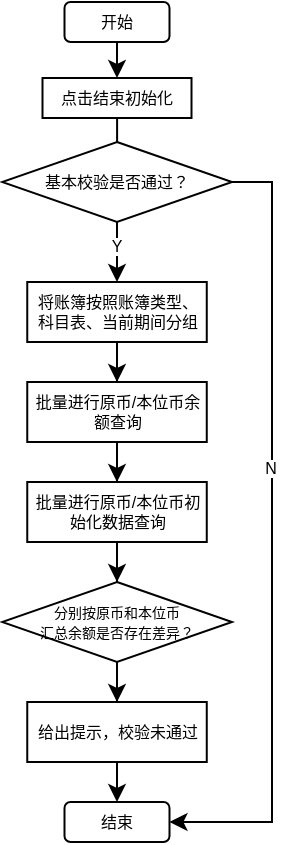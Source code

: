 <mxfile version="27.0.9">
  <diagram name="第 1 页" id="L0xWeXLf3Eql-5kfo-F9">
    <mxGraphModel dx="815" dy="429" grid="1" gridSize="10" guides="1" tooltips="1" connect="1" arrows="1" fold="1" page="1" pageScale="1" pageWidth="827" pageHeight="1169" math="0" shadow="0">
      <root>
        <mxCell id="0" />
        <mxCell id="1" parent="0" />
        <mxCell id="DF2DfWCfKy_jfR8BBDv6-24" style="edgeStyle=orthogonalEdgeStyle;rounded=0;orthogonalLoop=1;jettySize=auto;html=1;exitX=0.5;exitY=1;exitDx=0;exitDy=0;entryX=0.5;entryY=0;entryDx=0;entryDy=0;" edge="1" parent="1" source="DF2DfWCfKy_jfR8BBDv6-2" target="DF2DfWCfKy_jfR8BBDv6-5">
          <mxGeometry relative="1" as="geometry" />
        </mxCell>
        <mxCell id="DF2DfWCfKy_jfR8BBDv6-2" value="开始" style="rounded=1;html=1;fontSize=8;whiteSpace=wrap;" vertex="1" parent="1">
          <mxGeometry x="151.25" y="110" width="52.5" height="20" as="geometry" />
        </mxCell>
        <mxCell id="DF2DfWCfKy_jfR8BBDv6-10" style="edgeStyle=orthogonalEdgeStyle;rounded=0;orthogonalLoop=1;jettySize=auto;html=1;entryX=0.5;entryY=0;entryDx=0;entryDy=0;fontSize=8;" edge="1" parent="1" source="DF2DfWCfKy_jfR8BBDv6-5" target="DF2DfWCfKy_jfR8BBDv6-9">
          <mxGeometry relative="1" as="geometry" />
        </mxCell>
        <mxCell id="DF2DfWCfKy_jfR8BBDv6-5" value="点击结束初始化" style="rounded=0;html=1;fontSize=8;whiteSpace=wrap;" vertex="1" parent="1">
          <mxGeometry x="140.25" y="148" width="74.5" height="20" as="geometry" />
        </mxCell>
        <mxCell id="DF2DfWCfKy_jfR8BBDv6-30" value="" style="edgeStyle=orthogonalEdgeStyle;shape=connector;rounded=0;orthogonalLoop=1;jettySize=auto;html=1;strokeColor=default;align=center;verticalAlign=middle;fontFamily=Helvetica;fontSize=8;fontColor=default;labelBackgroundColor=default;endArrow=classic;" edge="1" parent="1" source="DF2DfWCfKy_jfR8BBDv6-9" target="DF2DfWCfKy_jfR8BBDv6-29">
          <mxGeometry relative="1" as="geometry" />
        </mxCell>
        <mxCell id="DF2DfWCfKy_jfR8BBDv6-31" value="Y" style="edgeLabel;html=1;align=center;verticalAlign=middle;resizable=0;points=[];fontFamily=Helvetica;fontSize=8;fontColor=default;labelBackgroundColor=default;" vertex="1" connectable="0" parent="DF2DfWCfKy_jfR8BBDv6-30">
          <mxGeometry x="0.14" y="1" relative="1" as="geometry">
            <mxPoint as="offset" />
          </mxGeometry>
        </mxCell>
        <mxCell id="DF2DfWCfKy_jfR8BBDv6-50" style="edgeStyle=orthogonalEdgeStyle;shape=connector;rounded=0;orthogonalLoop=1;jettySize=auto;html=1;exitX=1;exitY=0.5;exitDx=0;exitDy=0;entryX=1;entryY=0.5;entryDx=0;entryDy=0;strokeColor=default;align=center;verticalAlign=middle;fontFamily=Helvetica;fontSize=8;fontColor=default;labelBackgroundColor=default;endArrow=classic;" edge="1" parent="1" source="DF2DfWCfKy_jfR8BBDv6-9" target="DF2DfWCfKy_jfR8BBDv6-48">
          <mxGeometry relative="1" as="geometry" />
        </mxCell>
        <mxCell id="DF2DfWCfKy_jfR8BBDv6-51" value="N" style="edgeLabel;html=1;align=center;verticalAlign=middle;resizable=0;points=[];rounded=0;shadow=0;glass=0;strokeColor=default;fontFamily=Helvetica;fontSize=8;fontColor=default;fillColor=default;" vertex="1" connectable="0" parent="DF2DfWCfKy_jfR8BBDv6-50">
          <mxGeometry x="-0.167" y="-1" relative="1" as="geometry">
            <mxPoint as="offset" />
          </mxGeometry>
        </mxCell>
        <mxCell id="DF2DfWCfKy_jfR8BBDv6-9" value="基本校验是否通过？" style="rhombus;html=1;fontSize=8;whiteSpace=wrap;" vertex="1" parent="1">
          <mxGeometry x="120" y="180" width="115" height="40" as="geometry" />
        </mxCell>
        <mxCell id="DF2DfWCfKy_jfR8BBDv6-39" value="" style="edgeStyle=orthogonalEdgeStyle;shape=connector;rounded=0;orthogonalLoop=1;jettySize=auto;html=1;strokeColor=default;align=center;verticalAlign=middle;fontFamily=Helvetica;fontSize=8;fontColor=default;labelBackgroundColor=default;endArrow=classic;" edge="1" parent="1" source="DF2DfWCfKy_jfR8BBDv6-29" target="DF2DfWCfKy_jfR8BBDv6-38">
          <mxGeometry relative="1" as="geometry" />
        </mxCell>
        <mxCell id="DF2DfWCfKy_jfR8BBDv6-29" value="将账簿按照账簿类型、&lt;div&gt;科目表、当前期间分组&lt;/div&gt;" style="rounded=0;html=1;fontSize=8;whiteSpace=wrap;glass=0;shadow=0;metaEdit=0;" vertex="1" parent="1">
          <mxGeometry x="132.63" y="250" width="89.75" height="30" as="geometry" />
        </mxCell>
        <mxCell id="DF2DfWCfKy_jfR8BBDv6-41" value="" style="edgeStyle=orthogonalEdgeStyle;shape=connector;rounded=0;orthogonalLoop=1;jettySize=auto;html=1;strokeColor=default;align=center;verticalAlign=middle;fontFamily=Helvetica;fontSize=8;fontColor=default;labelBackgroundColor=default;endArrow=classic;" edge="1" parent="1" source="DF2DfWCfKy_jfR8BBDv6-38" target="DF2DfWCfKy_jfR8BBDv6-40">
          <mxGeometry relative="1" as="geometry" />
        </mxCell>
        <mxCell id="DF2DfWCfKy_jfR8BBDv6-38" value="批量进行原币/本位币余额查询" style="rounded=0;html=1;fontSize=8;whiteSpace=wrap;glass=0;shadow=0;metaEdit=0;" vertex="1" parent="1">
          <mxGeometry x="132.63" y="300" width="89.75" height="30" as="geometry" />
        </mxCell>
        <mxCell id="DF2DfWCfKy_jfR8BBDv6-45" value="" style="edgeStyle=orthogonalEdgeStyle;shape=connector;rounded=0;orthogonalLoop=1;jettySize=auto;html=1;strokeColor=default;align=center;verticalAlign=middle;fontFamily=Helvetica;fontSize=8;fontColor=default;labelBackgroundColor=default;endArrow=classic;" edge="1" parent="1" source="DF2DfWCfKy_jfR8BBDv6-40" target="DF2DfWCfKy_jfR8BBDv6-44">
          <mxGeometry relative="1" as="geometry" />
        </mxCell>
        <mxCell id="DF2DfWCfKy_jfR8BBDv6-40" value="批量进行原币/本位币初始化数据查询" style="rounded=0;html=1;fontSize=8;whiteSpace=wrap;glass=0;shadow=0;metaEdit=0;" vertex="1" parent="1">
          <mxGeometry x="132.63" y="350" width="89.75" height="30" as="geometry" />
        </mxCell>
        <mxCell id="DF2DfWCfKy_jfR8BBDv6-47" value="" style="edgeStyle=orthogonalEdgeStyle;shape=connector;rounded=0;orthogonalLoop=1;jettySize=auto;html=1;strokeColor=default;align=center;verticalAlign=middle;fontFamily=Helvetica;fontSize=8;fontColor=default;labelBackgroundColor=default;endArrow=classic;" edge="1" parent="1" source="DF2DfWCfKy_jfR8BBDv6-44" target="DF2DfWCfKy_jfR8BBDv6-46">
          <mxGeometry relative="1" as="geometry" />
        </mxCell>
        <mxCell id="DF2DfWCfKy_jfR8BBDv6-44" value="&lt;font style=&quot;font-size: 7px;&quot;&gt;分别按原币和本位币&lt;/font&gt;&lt;div&gt;&lt;font style=&quot;font-size: 7px;&quot;&gt;汇总余额是否存在差异？&lt;/font&gt;&lt;/div&gt;" style="rhombus;html=1;fontSize=8;whiteSpace=wrap;" vertex="1" parent="1">
          <mxGeometry x="120" y="400" width="115" height="40" as="geometry" />
        </mxCell>
        <mxCell id="DF2DfWCfKy_jfR8BBDv6-49" style="edgeStyle=orthogonalEdgeStyle;shape=connector;rounded=0;orthogonalLoop=1;jettySize=auto;html=1;exitX=0.5;exitY=1;exitDx=0;exitDy=0;entryX=0.5;entryY=0;entryDx=0;entryDy=0;strokeColor=default;align=center;verticalAlign=middle;fontFamily=Helvetica;fontSize=8;fontColor=default;labelBackgroundColor=default;endArrow=classic;" edge="1" parent="1" source="DF2DfWCfKy_jfR8BBDv6-46" target="DF2DfWCfKy_jfR8BBDv6-48">
          <mxGeometry relative="1" as="geometry" />
        </mxCell>
        <mxCell id="DF2DfWCfKy_jfR8BBDv6-46" value="给出提示，校验未通过" style="rounded=0;html=1;fontSize=8;whiteSpace=wrap;glass=0;shadow=0;metaEdit=0;" vertex="1" parent="1">
          <mxGeometry x="132.63" y="460" width="89.75" height="30" as="geometry" />
        </mxCell>
        <mxCell id="DF2DfWCfKy_jfR8BBDv6-48" value="结束" style="rounded=1;html=1;fontSize=8;whiteSpace=wrap;" vertex="1" parent="1">
          <mxGeometry x="151.25" y="510" width="52.5" height="20" as="geometry" />
        </mxCell>
      </root>
    </mxGraphModel>
  </diagram>
</mxfile>
